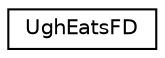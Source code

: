 digraph "Graphical Class Hierarchy"
{
 // LATEX_PDF_SIZE
  edge [fontname="Helvetica",fontsize="10",labelfontname="Helvetica",labelfontsize="10"];
  node [fontname="Helvetica",fontsize="10",shape=record];
  rankdir="LR";
  Node0 [label="UghEatsFD",height=0.2,width=0.4,color="black", fillcolor="white", style="filled",URL="$class_ugh_eats_f_d.html",tooltip=" "];
}
